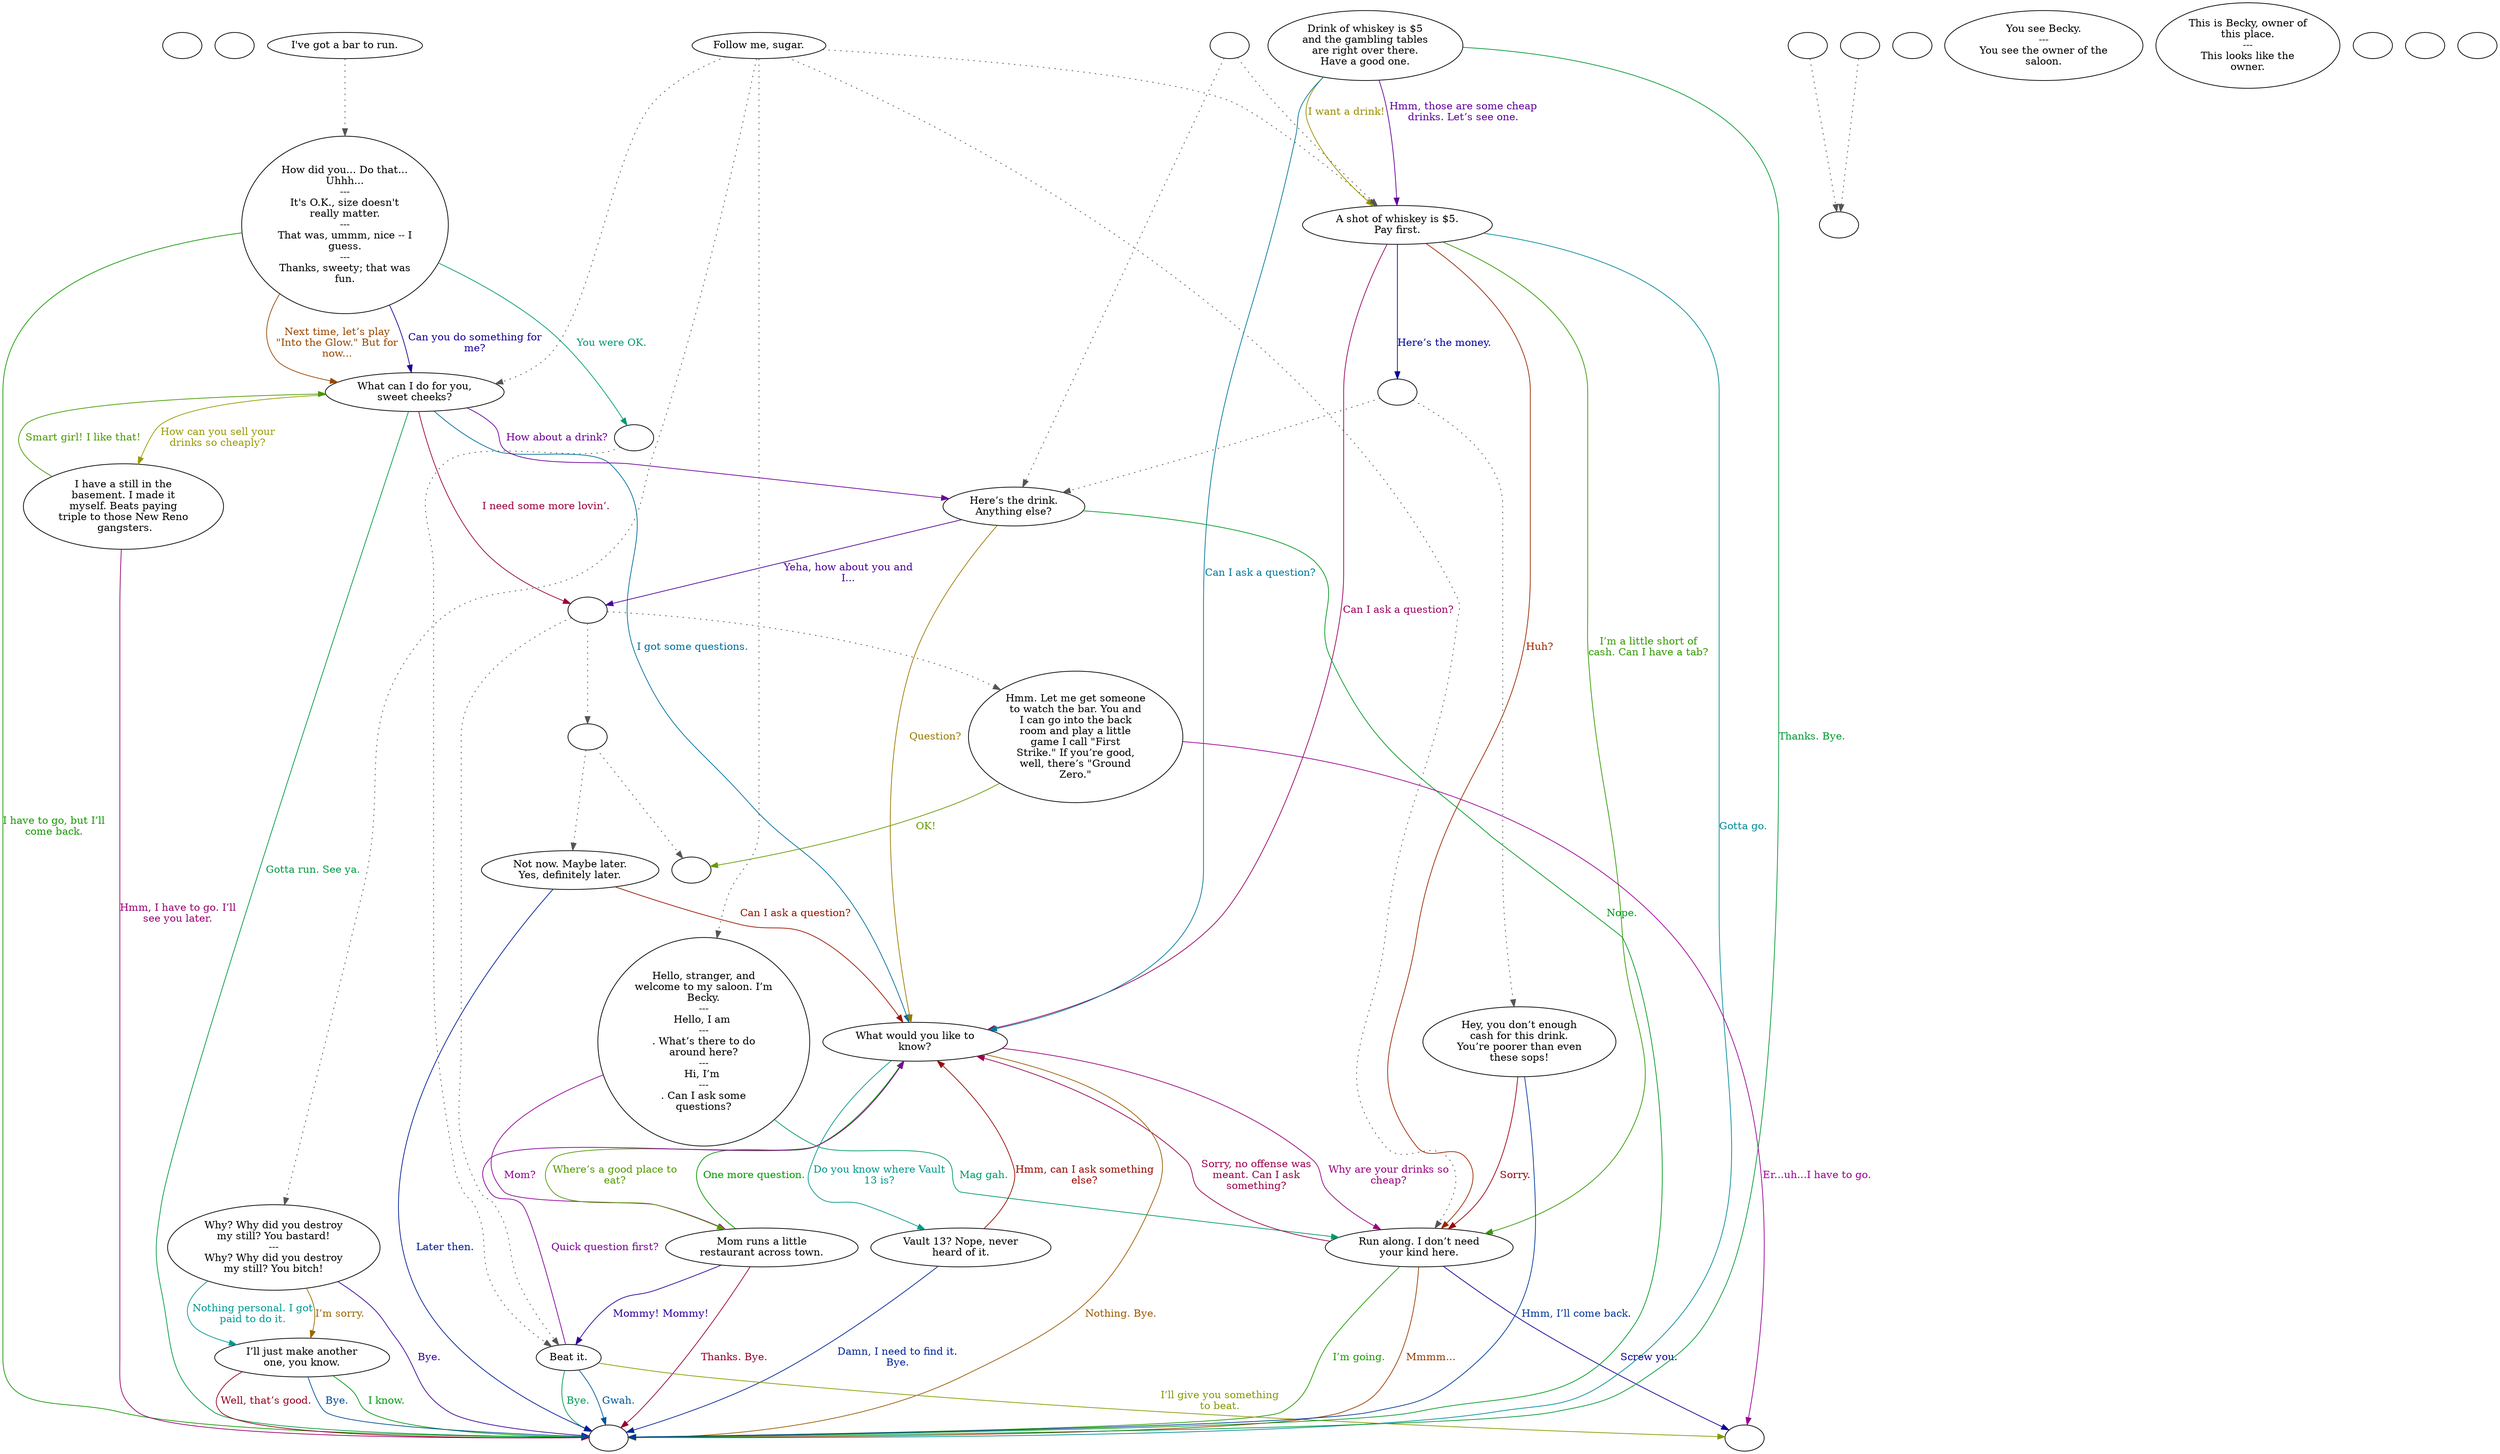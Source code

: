 digraph dcMaggie {
  "checkPartyMembersNearDoor" [style=filled       fillcolor="#FFFFFF"       color="#000000"]
  "checkPartyMembersNearDoor" [label=""]
  "start" [style=filled       fillcolor="#FFFFFF"       color="#000000"]
  "start" [label=""]
  "critter_p_proc" [style=filled       fillcolor="#FFFFFF"       color="#000000"]
  "critter_p_proc" -> "Node012" [style=dotted color="#555555"]
  "critter_p_proc" [label="I've got a bar to run."]
  "pickup_p_proc" [style=filled       fillcolor="#FFFFFF"       color="#000000"]
  "pickup_p_proc" -> "Node998" [style=dotted color="#555555"]
  "pickup_p_proc" [label=""]
  "talk_p_proc" [style=filled       fillcolor="#FFFFFF"       color="#000000"]
  "talk_p_proc" -> "Node001" [style=dotted color="#555555"]
  "talk_p_proc" -> "Node002" [style=dotted color="#555555"]
  "talk_p_proc" -> "Node016" [style=dotted color="#555555"]
  "talk_p_proc" -> "Node013" [style=dotted color="#555555"]
  "talk_p_proc" -> "Node008" [style=dotted color="#555555"]
  "talk_p_proc" [label="Follow me, sugar."]
  "destroy_p_proc" [style=filled       fillcolor="#FFFFFF"       color="#000000"]
  "destroy_p_proc" [label=""]
  "look_at_p_proc" [style=filled       fillcolor="#FFFFFF"       color="#000000"]
  "look_at_p_proc" [label="You see Becky.\n---\nYou see the owner of the\nsaloon."]
  "description_p_proc" [style=filled       fillcolor="#FFFFFF"       color="#000000"]
  "description_p_proc" [label="This is Becky, owner of\nthis place.\n---\nThis looks like the\nowner."]
  "use_skill_on_p_proc" [style=filled       fillcolor="#FFFFFF"       color="#000000"]
  "use_skill_on_p_proc" [label=""]
  "damage_p_proc" [style=filled       fillcolor="#FFFFFF"       color="#000000"]
  "damage_p_proc" -> "Node998" [style=dotted color="#555555"]
  "damage_p_proc" [label=""]
  "map_enter_p_proc" [style=filled       fillcolor="#FFFFFF"       color="#000000"]
  "map_enter_p_proc" [label=""]
  "Node001" [style=filled       fillcolor="#FFFFFF"       color="#000000"]
  "Node001" [label="Hello, stranger, and\nwelcome to my saloon. I’m\nBecky.\n---\nHello, I am \n---\n. What’s there to do\naround here?\n---\nHi, I’m \n---\n. Can I ask some\nquestions?"]
  "Node001" -> "Node006" [label="Mom?" color="#940099" fontcolor="#940099"]
  "Node001" -> "Node002" [label="Mag gah." color="#009968" fontcolor="#009968"]
  "Node002" [style=filled       fillcolor="#FFFFFF"       color="#000000"]
  "Node002" [label="Run along. I don’t need\nyour kind here."]
  "Node002" -> "Node999" [label="Mmmm..." color="#993B00" fontcolor="#993B00"]
  "Node002" -> "Node996" [label="Screw you." color="#0E0099" fontcolor="#0E0099"]
  "Node002" -> "Node999" [label="I’m going." color="#1E9900" fontcolor="#1E9900"]
  "Node002" -> "Node005" [label="Sorry, no offense was\nmeant. Can I ask\nsomething?" color="#99004B" fontcolor="#99004B"]
  "Node003" [style=filled       fillcolor="#FFFFFF"       color="#000000"]
  "Node003" [label="Drink of whiskey is $5\nand the gambling tables\nare right over there.\nHave a good one."]
  "Node003" -> "Node005" [label="Can I ask a question?" color="#007899" fontcolor="#007899"]
  "Node003" -> "Node008" [label="I want a drink!" color="#998E00" fontcolor="#998E00"]
  "Node003" -> "Node008" [label="Hmm, those are some cheap\ndrinks. Let’s see one." color="#610099" fontcolor="#610099"]
  "Node003" -> "Node999" [label="Thanks. Bye." color="#009934" fontcolor="#009934"]
  "Node004" [style=filled       fillcolor="#FFFFFF"       color="#000000"]
  "Node004" [label="Vault 13? Nope, never\nheard of it."]
  "Node004" -> "Node005" [label="Hmm, can I ask something\nelse?" color="#990800" fontcolor="#990800"]
  "Node004" -> "Node999" [label="Damn, I need to find it.\nBye." color="#002599" fontcolor="#002599"]
  "Node005" [style=filled       fillcolor="#FFFFFF"       color="#000000"]
  "Node005" [label="What would you like to\nknow?"]
  "Node005" -> "Node006" [label="Where’s a good place to\neat?" color="#529900" fontcolor="#529900"]
  "Node005" -> "Node002" [label="Why are your drinks so\ncheap?" color="#99007E" fontcolor="#99007E"]
  "Node005" -> "Node004" [label="Do you know where Vault\n13 is?" color="#009987" fontcolor="#009987"]
  "Node005" -> "Node999" [label="Nothing. Bye." color="#995A00" fontcolor="#995A00"]
  "Node006" [style=filled       fillcolor="#FFFFFF"       color="#000000"]
  "Node006" [label="Mom runs a little\nrestaurant across town."]
  "Node006" -> "Node007" [label="Mommy! Mommy!" color="#2E0099" fontcolor="#2E0099"]
  "Node006" -> "Node005" [label="One more question." color="#009901" fontcolor="#009901"]
  "Node006" -> "Node999" [label="Thanks. Bye." color="#99002B" fontcolor="#99002B"]
  "Node007" [style=filled       fillcolor="#FFFFFF"       color="#000000"]
  "Node007" [label="Beat it."]
  "Node007" -> "Node999" [label="Gwah." color="#005899" fontcolor="#005899"]
  "Node007" -> "Node996" [label="I’ll give you something\nto beat." color="#859900" fontcolor="#859900"]
  "Node007" -> "Node005" [label="Quick question first?" color="#810099" fontcolor="#810099"]
  "Node007" -> "Node999" [label="Bye." color="#009954" fontcolor="#009954"]
  "Node008" [style=filled       fillcolor="#FFFFFF"       color="#000000"]
  "Node008" [label="A shot of whiskey is $5.\nPay first."]
  "Node008" -> "Node002" [label="Huh?" color="#992700" fontcolor="#992700"]
  "Node008" -> "Node995" [label="Here’s the money." color="#000599" fontcolor="#000599"]
  "Node008" -> "Node002" [label="I’m a little short of\ncash. Can I have a tab?" color="#329900" fontcolor="#329900"]
  "Node008" -> "Node005" [label="Can I ask a question?" color="#99005F" fontcolor="#99005F"]
  "Node008" -> "Node999" [label="Gotta go." color="#008B99" fontcolor="#008B99"]
  "Node009" [style=filled       fillcolor="#FFFFFF"       color="#000000"]
  "Node009" [label="Here’s the drink.\nAnything else?"]
  "Node009" -> "Node005" [label="Question?" color="#997A00" fontcolor="#997A00"]
  "Node009" -> "Node994" [label="Yeha, how about you and\nI..." color="#4D0099" fontcolor="#4D0099"]
  "Node009" -> "Node999" [label="Nope." color="#009921" fontcolor="#009921"]
  "Node010" [style=filled       fillcolor="#FFFFFF"       color="#000000"]
  "Node010" [label="Hey, you don’t enough\ncash for this drink.\nYou’re poorer than even\nthese sops!"]
  "Node010" -> "Node002" [label="Sorry." color="#99000C" fontcolor="#99000C"]
  "Node010" -> "Node999" [label="Hmm, I’ll come back." color="#003899" fontcolor="#003899"]
  "Node011" [style=filled       fillcolor="#FFFFFF"       color="#000000"]
  "Node011" [label="Hmm. Let me get someone\nto watch the bar. You and\nI can go into the back\nroom and play a little\ngame I call \"First\nStrike.\" If you’re good,\nwell, there’s \"Ground\nZero.\""]
  "Node011" -> "Node991" [label="OK!" color="#659900" fontcolor="#659900"]
  "Node011" -> "Node996" [label="Er...uh...I have to go." color="#990092" fontcolor="#990092"]
  "Node012" [style=filled       fillcolor="#FFFFFF"       color="#000000"]
  "Node012" [label="How did you... Do that...\nUhhh...\n---\nIt's O.K., size doesn't\nreally matter.\n---\nThat was, ummm, nice -- I\nguess.\n---\nThanks, sweety; that was\nfun."]
  "Node012" -> "Node993" [label="You were OK." color="#009974" fontcolor="#009974"]
  "Node012" -> "Node013" [label="Next time, let’s play\n\"Into the Glow.\" But for\nnow..." color="#994700" fontcolor="#994700"]
  "Node012" -> "Node013" [label="Can you do something for\nme?" color="#1A0099" fontcolor="#1A0099"]
  "Node012" -> "Node999" [label="I have to go, but I’ll\ncome back." color="#129900" fontcolor="#129900"]
  "Node013" [style=filled       fillcolor="#FFFFFF"       color="#000000"]
  "Node013" [label="What can I do for you,\nsweet cheeks?"]
  "Node013" -> "Node994" [label="I need some more lovin’." color="#99003F" fontcolor="#99003F"]
  "Node013" -> "Node005" [label="I got some questions." color="#006C99" fontcolor="#006C99"]
  "Node013" -> "Node015" [label="How can you sell your\ndrinks so cheaply?" color="#989900" fontcolor="#989900"]
  "Node013" -> "Node009" [label="How about a drink?" color="#6D0099" fontcolor="#6D0099"]
  "Node013" -> "Node999" [label="Gotta run. See ya." color="#009940" fontcolor="#009940"]
  "Node014" [style=filled       fillcolor="#FFFFFF"       color="#000000"]
  "Node014" [label="Not now. Maybe later.\nYes, definitely later."]
  "Node014" -> "Node005" [label="Can I ask a question?" color="#991400" fontcolor="#991400"]
  "Node014" -> "Node999" [label="Later then." color="#001999" fontcolor="#001999"]
  "Node015" [style=filled       fillcolor="#FFFFFF"       color="#000000"]
  "Node015" [label="I have a still in the\nbasement. I made it\nmyself. Beats paying\ntriple to those New Reno\n gangsters."]
  "Node015" -> "Node013" [label="Smart girl! I like that!" color="#469900" fontcolor="#469900"]
  "Node015" -> "Node999" [label="Hmm, I have to go. I’ll\nsee you later." color="#990072" fontcolor="#990072"]
  "Node016" [style=filled       fillcolor="#FFFFFF"       color="#000000"]
  "Node016" [label="Why? Why did you destroy\nmy still? You bastard!\n---\nWhy? Why did you destroy\nmy still? You bitch!"]
  "Node016" -> "Node017" [label="Nothing personal. I got\npaid to do it." color="#009993" fontcolor="#009993"]
  "Node016" -> "Node017" [label="I’m sorry." color="#996700" fontcolor="#996700"]
  "Node016" -> "Node999" [label="Bye." color="#3A0099" fontcolor="#3A0099"]
  "Node017" [style=filled       fillcolor="#FFFFFF"       color="#000000"]
  "Node017" [label="I’ll just make another\none, you know."]
  "Node017" -> "Node999" [label="I know." color="#00990D" fontcolor="#00990D"]
  "Node017" -> "Node999" [label="Well, that’s good." color="#99001F" fontcolor="#99001F"]
  "Node017" -> "Node999" [label="Bye." color="#004C99" fontcolor="#004C99"]
  "Node018" [style=filled       fillcolor="#FFFFFF"       color="#000000"]
  "Node018" [label=""]
  "Node998" [style=filled       fillcolor="#FFFFFF"       color="#000000"]
  "Node998" [label=""]
  "Node996" [style=filled       fillcolor="#FFFFFF"       color="#000000"]
  "Node996" [label=""]
  "Node995" [style=filled       fillcolor="#FFFFFF"       color="#000000"]
  "Node995" -> "Node009" [style=dotted color="#555555"]
  "Node995" -> "Node010" [style=dotted color="#555555"]
  "Node995" [label=""]
  "Node994" [style=filled       fillcolor="#FFFFFF"       color="#000000"]
  "Node994" -> "Node992" [style=dotted color="#555555"]
  "Node994" -> "Node011" [style=dotted color="#555555"]
  "Node994" -> "Node007" [style=dotted color="#555555"]
  "Node994" [label=""]
  "Node993" [style=filled       fillcolor="#FFFFFF"       color="#000000"]
  "Node993" -> "Node007" [style=dotted color="#555555"]
  "Node993" [label=""]
  "Node992" [style=filled       fillcolor="#FFFFFF"       color="#000000"]
  "Node992" -> "Node991" [style=dotted color="#555555"]
  "Node992" -> "Node014" [style=dotted color="#555555"]
  "Node992" [label=""]
  "Node991" [style=filled       fillcolor="#FFFFFF"       color="#000000"]
  "Node991" [label=""]
  "Node999" [style=filled       fillcolor="#FFFFFF"       color="#000000"]
  "Node999" [label=""]
  "Node990" [style=filled       fillcolor="#FFFFFF"       color="#000000"]
  "Node990" -> "Node009" [style=dotted color="#555555"]
  "Node990" -> "Node008" [style=dotted color="#555555"]
  "Node990" [label=""]
}